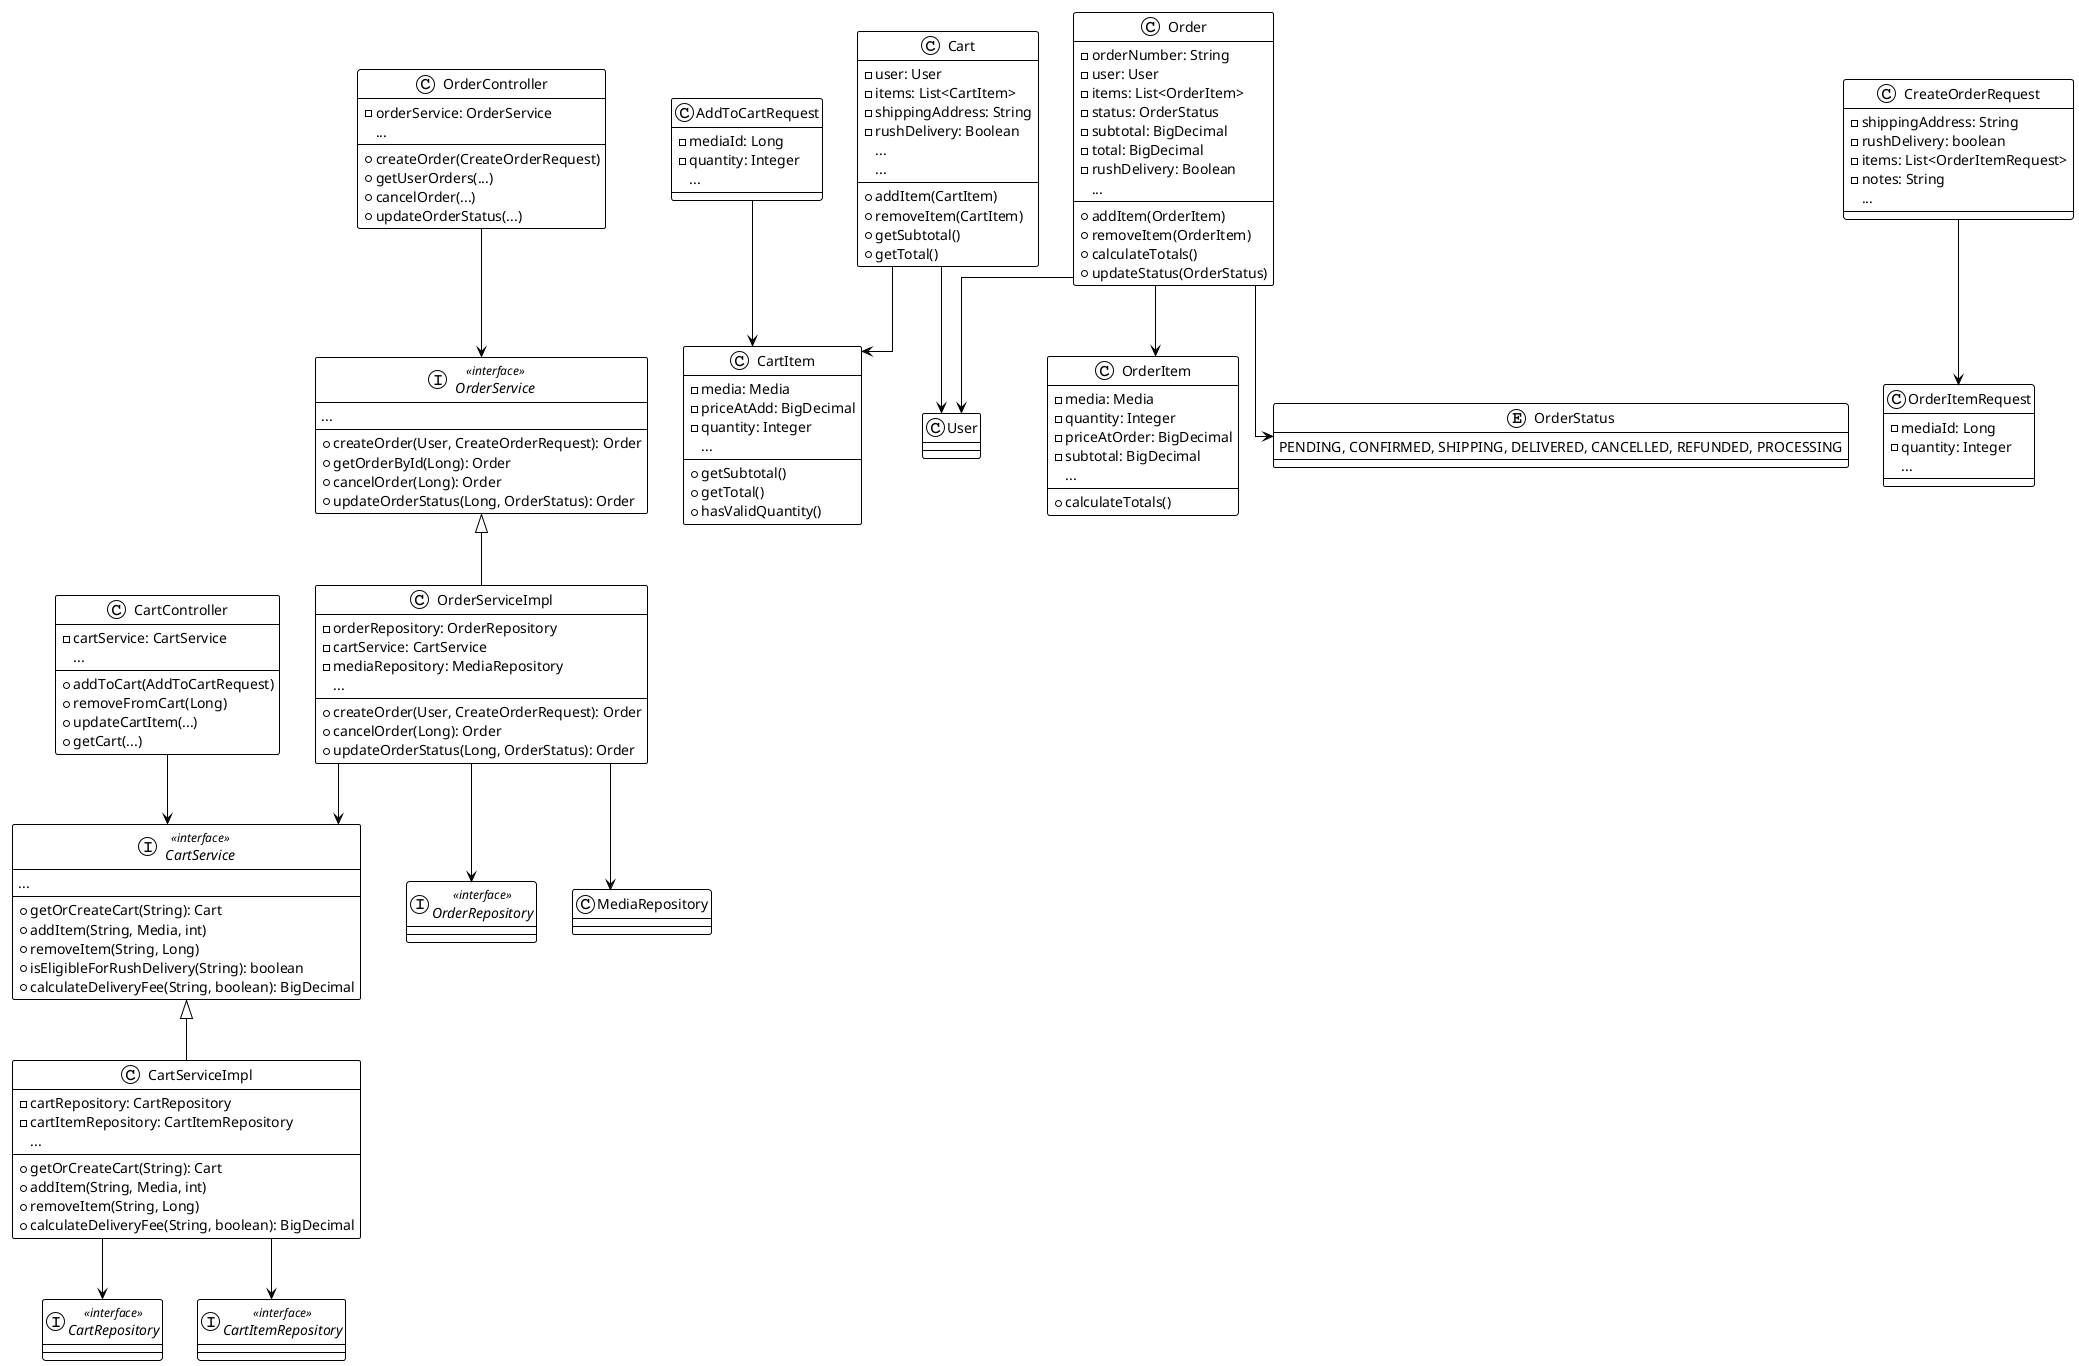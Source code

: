 @startuml
!theme plain
top to bottom direction
skinparam linetype ortho

' ==========
' Classes
' ==========
class Cart {
  - user: User
  - items: List<CartItem>
  - shippingAddress: String
  - rushDelivery: Boolean
  ...
  + addItem(CartItem)
  + removeItem(CartItem)
  + getSubtotal()
  + getTotal()
  ...
}

class CartItem {
  - media: Media
  - priceAtAdd: BigDecimal
  - quantity: Integer
  ...
  + getSubtotal()
  + getTotal()
  + hasValidQuantity()
}

class CartController {
  - cartService: CartService
  + addToCart(AddToCartRequest)
  + removeFromCart(Long)
  + updateCartItem(...)
  + getCart(...)
  ...
}

interface CartService << interface >> {
  + getOrCreateCart(String): Cart
  + addItem(String, Media, int)
  + removeItem(String, Long)
  + isEligibleForRushDelivery(String): boolean
  + calculateDeliveryFee(String, boolean): BigDecimal
  ...
}

class CartServiceImpl {
  - cartRepository: CartRepository
  - cartItemRepository: CartItemRepository
  + getOrCreateCart(String): Cart
  + addItem(String, Media, int)
  + removeItem(String, Long)
  + calculateDeliveryFee(String, boolean): BigDecimal
  ...
}

interface CartRepository << interface >>
interface CartItemRepository << interface >>

class Order {
  - orderNumber: String
  - user: User
  - items: List<OrderItem>
  - status: OrderStatus
  - subtotal: BigDecimal
  - total: BigDecimal
  - rushDelivery: Boolean
  ...
  + addItem(OrderItem)
  + removeItem(OrderItem)
  + calculateTotals()
  + updateStatus(OrderStatus)
}

class OrderItem {
  - media: Media
  - quantity: Integer
  - priceAtOrder: BigDecimal
  - subtotal: BigDecimal
  ...
  + calculateTotals()
}

enum OrderStatus {
  PENDING, CONFIRMED, SHIPPING, DELIVERED, CANCELLED, REFUNDED, PROCESSING
}

class OrderController {
  - orderService: OrderService
  + createOrder(CreateOrderRequest)
  + getUserOrders(...)
  + cancelOrder(...)
  + updateOrderStatus(...)
  ...
}

interface OrderService << interface >> {
  + createOrder(User, CreateOrderRequest): Order
  + getOrderById(Long): Order
  + cancelOrder(Long): Order
  + updateOrderStatus(Long, OrderStatus): Order
  ...
}

class OrderServiceImpl {
  - orderRepository: OrderRepository
  - cartService: CartService
  - mediaRepository: MediaRepository
  + createOrder(User, CreateOrderRequest): Order
  + cancelOrder(Long): Order
  + updateOrderStatus(Long, OrderStatus): Order
  ...
}

interface OrderRepository << interface >>

class CreateOrderRequest {
  - shippingAddress: String
  - rushDelivery: boolean
  - items: List<OrderItemRequest>
  - notes: String
  ...
}

class OrderItemRequest {
  - mediaId: Long
  - quantity: Integer
  ...
}

class AddToCartRequest {
  - mediaId: Long
  - quantity: Integer
  ...
}

' ==========
' Relationships
' ==========
Cart --> CartItem
Cart --> User
CartController --> CartService
CartServiceImpl -up-|> CartService
CartServiceImpl --> CartRepository
CartServiceImpl --> CartItemRepository

Order --> OrderItem
Order --> User
Order --> OrderStatus
OrderController --> OrderService
OrderServiceImpl -up-|> OrderService
OrderServiceImpl --> OrderRepository
OrderServiceImpl --> CartService
OrderServiceImpl --> MediaRepository

CreateOrderRequest --> OrderItemRequest
AddToCartRequest --> CartItem

@enduml
